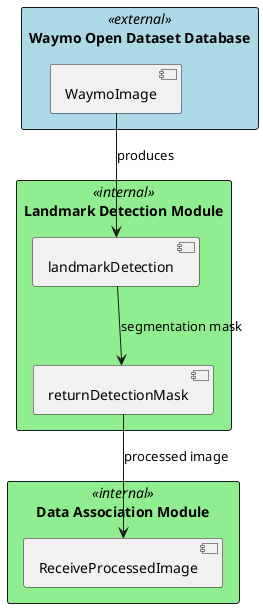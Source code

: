 @startuml
skinparam rectangle {
    BackgroundColor<<external>> LightBlue
    BackgroundColor<<internal>> LightGreen
    Padding 20
    MinWidth 300
}

rectangle "Waymo Open Dataset Database" <<external>> {
    [WaymoImage]
}

rectangle "Landmark Detection Module" <<internal>> {
    [landmarkDetection]
    [returnDetectionMask]
}

rectangle "Data Association Module" <<internal>> {
    [ReceiveProcessedImage]
}

[WaymoImage] --> [landmarkDetection] : produces
[landmarkDetection] --> [returnDetectionMask] : segmentation mask
[returnDetectionMask] --> [ReceiveProcessedImage] : processed image

@enduml
